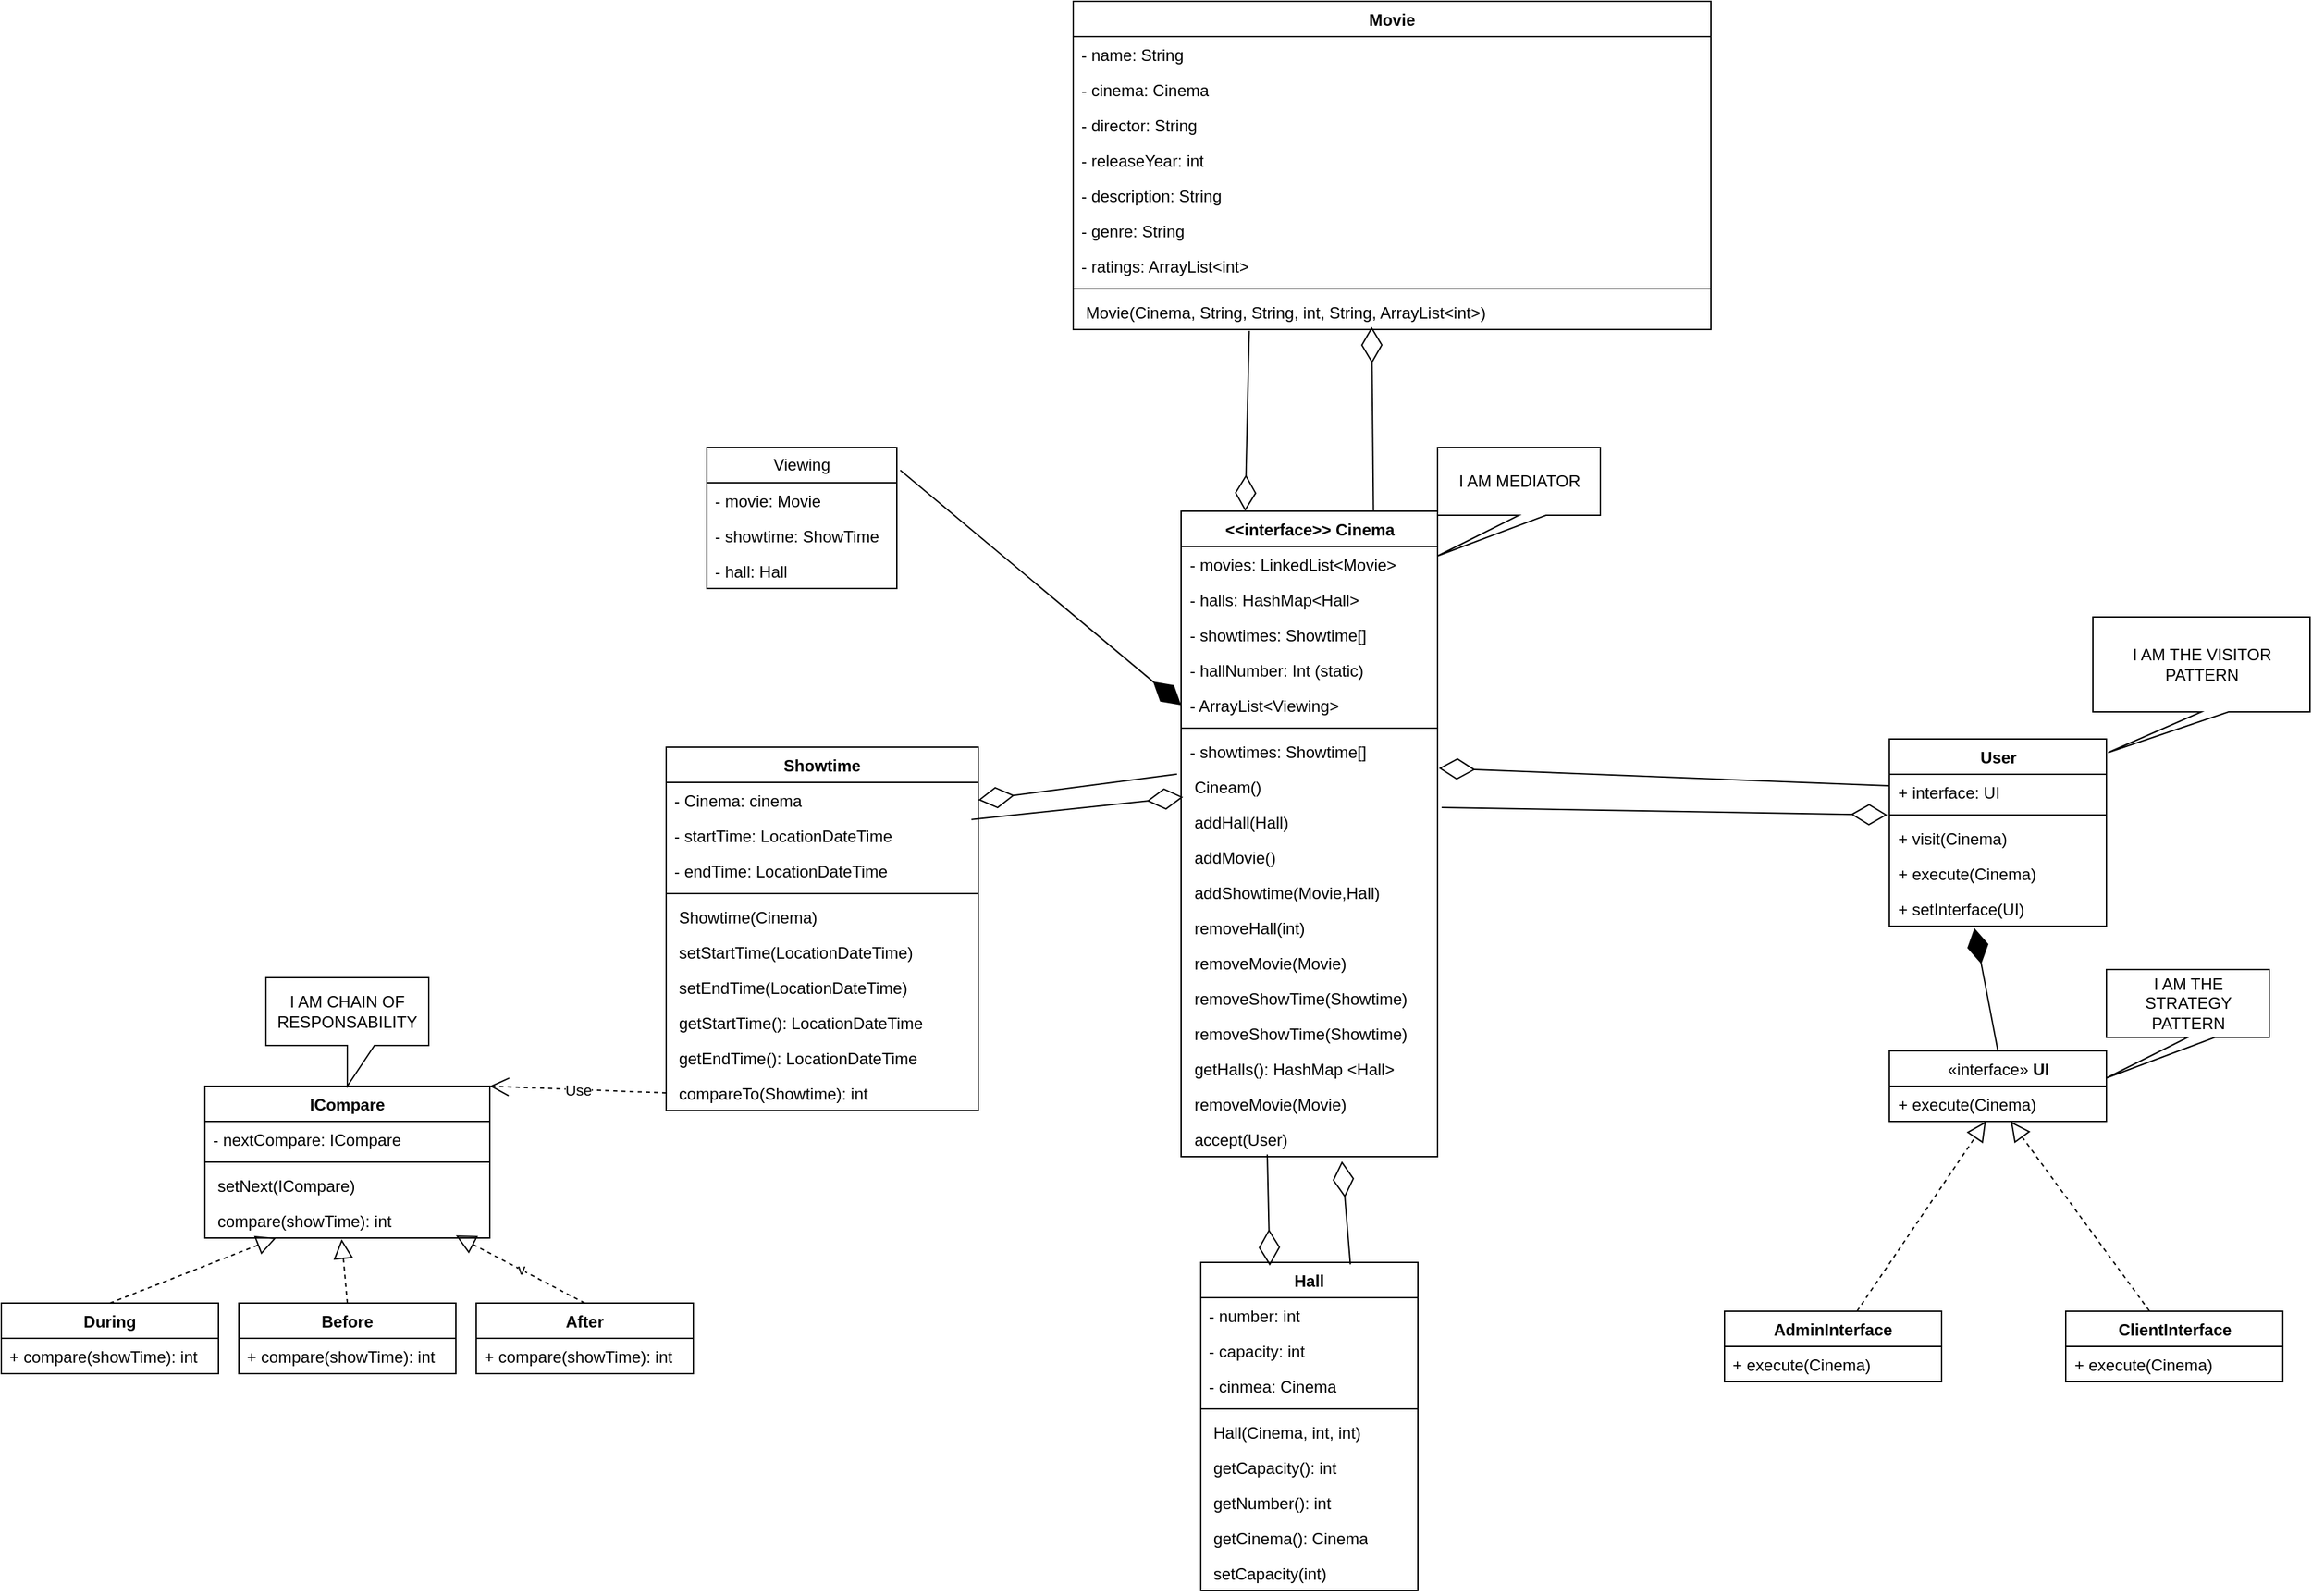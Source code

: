 <mxfile version="24.1.0" type="device">
  <diagram id="C5RBs43oDa-KdzZeNtuy" name="Page-1">
    <mxGraphModel dx="2293" dy="1103" grid="1" gridSize="10" guides="1" tooltips="1" connect="1" arrows="1" fold="1" page="1" pageScale="1" pageWidth="827" pageHeight="1169" math="0" shadow="0">
      <root>
        <mxCell id="WIyWlLk6GJQsqaUBKTNV-0" />
        <mxCell id="WIyWlLk6GJQsqaUBKTNV-1" parent="WIyWlLk6GJQsqaUBKTNV-0" />
        <mxCell id="U_Ke2qZbgTXEHlizMizu-0" value="&amp;lt;&amp;lt;interface&amp;gt;&amp;gt; Cinema" style="swimlane;fontStyle=1;align=center;verticalAlign=top;childLayout=stackLayout;horizontal=1;startSize=26;horizontalStack=0;resizeParent=1;resizeParentMax=0;resizeLast=0;collapsible=1;marginBottom=0;whiteSpace=wrap;html=1;" parent="WIyWlLk6GJQsqaUBKTNV-1" vertex="1">
          <mxGeometry x="389.5" y="396" width="189" height="476" as="geometry" />
        </mxCell>
        <mxCell id="U_Ke2qZbgTXEHlizMizu-1" value="- movies: LinkedList&amp;lt;Movie&amp;gt;" style="text;strokeColor=none;fillColor=none;align=left;verticalAlign=top;spacingLeft=4;spacingRight=4;overflow=hidden;rotatable=0;points=[[0,0.5],[1,0.5]];portConstraint=eastwest;whiteSpace=wrap;html=1;" parent="U_Ke2qZbgTXEHlizMizu-0" vertex="1">
          <mxGeometry y="26" width="189" height="26" as="geometry" />
        </mxCell>
        <mxCell id="U_Ke2qZbgTXEHlizMizu-5" value="- halls: HashMap&amp;lt;Hall&amp;gt;" style="text;strokeColor=none;fillColor=none;align=left;verticalAlign=top;spacingLeft=4;spacingRight=4;overflow=hidden;rotatable=0;points=[[0,0.5],[1,0.5]];portConstraint=eastwest;whiteSpace=wrap;html=1;" parent="U_Ke2qZbgTXEHlizMizu-0" vertex="1">
          <mxGeometry y="52" width="189" height="26" as="geometry" />
        </mxCell>
        <mxCell id="AmjRBZyjDmxH0wTXtL1k-30" value="- showtimes: Showtime[]" style="text;strokeColor=none;fillColor=none;align=left;verticalAlign=top;spacingLeft=4;spacingRight=4;overflow=hidden;rotatable=0;points=[[0,0.5],[1,0.5]];portConstraint=eastwest;whiteSpace=wrap;html=1;" parent="U_Ke2qZbgTXEHlizMizu-0" vertex="1">
          <mxGeometry y="78" width="189" height="26" as="geometry" />
        </mxCell>
        <mxCell id="U_Ke2qZbgTXEHlizMizu-16" value="- hallNumber: Int (static)" style="text;strokeColor=none;fillColor=none;align=left;verticalAlign=top;spacingLeft=4;spacingRight=4;overflow=hidden;rotatable=0;points=[[0,0.5],[1,0.5]];portConstraint=eastwest;whiteSpace=wrap;html=1;" parent="U_Ke2qZbgTXEHlizMizu-0" vertex="1">
          <mxGeometry y="104" width="189" height="26" as="geometry" />
        </mxCell>
        <mxCell id="ZvDFuCLrlgMTIvJNmSoZ-6" value="- ArrayList&amp;lt;Viewing&amp;gt;" style="text;strokeColor=none;fillColor=none;align=left;verticalAlign=top;spacingLeft=4;spacingRight=4;overflow=hidden;rotatable=0;points=[[0,0.5],[1,0.5]];portConstraint=eastwest;whiteSpace=wrap;html=1;" parent="U_Ke2qZbgTXEHlizMizu-0" vertex="1">
          <mxGeometry y="130" width="189" height="26" as="geometry" />
        </mxCell>
        <mxCell id="U_Ke2qZbgTXEHlizMizu-2" value="" style="line;strokeWidth=1;fillColor=none;align=left;verticalAlign=middle;spacingTop=-1;spacingLeft=3;spacingRight=3;rotatable=0;labelPosition=right;points=[];portConstraint=eastwest;strokeColor=inherit;" parent="U_Ke2qZbgTXEHlizMizu-0" vertex="1">
          <mxGeometry y="156" width="189" height="8" as="geometry" />
        </mxCell>
        <mxCell id="U_Ke2qZbgTXEHlizMizu-15" value="- showtimes: Showtime[]" style="text;strokeColor=none;fillColor=none;align=left;verticalAlign=top;spacingLeft=4;spacingRight=4;overflow=hidden;rotatable=0;points=[[0,0.5],[1,0.5]];portConstraint=eastwest;whiteSpace=wrap;html=1;" parent="U_Ke2qZbgTXEHlizMizu-0" vertex="1">
          <mxGeometry y="164" width="189" height="26" as="geometry" />
        </mxCell>
        <mxCell id="U_Ke2qZbgTXEHlizMizu-94" value="&amp;nbsp;Cineam()" style="text;strokeColor=none;fillColor=none;align=left;verticalAlign=top;spacingLeft=4;spacingRight=4;overflow=hidden;rotatable=0;points=[[0,0.5],[1,0.5]];portConstraint=eastwest;whiteSpace=wrap;html=1;" parent="U_Ke2qZbgTXEHlizMizu-0" vertex="1">
          <mxGeometry y="190" width="189" height="26" as="geometry" />
        </mxCell>
        <mxCell id="U_Ke2qZbgTXEHlizMizu-41" value="&amp;nbsp;addHall(Hall)" style="text;strokeColor=none;fillColor=none;align=left;verticalAlign=top;spacingLeft=4;spacingRight=4;overflow=hidden;rotatable=0;points=[[0,0.5],[1,0.5]];portConstraint=eastwest;whiteSpace=wrap;html=1;" parent="U_Ke2qZbgTXEHlizMizu-0" vertex="1">
          <mxGeometry y="216" width="189" height="26" as="geometry" />
        </mxCell>
        <mxCell id="U_Ke2qZbgTXEHlizMizu-3" value="&amp;nbsp;addMovie()" style="text;strokeColor=none;fillColor=none;align=left;verticalAlign=top;spacingLeft=4;spacingRight=4;overflow=hidden;rotatable=0;points=[[0,0.5],[1,0.5]];portConstraint=eastwest;whiteSpace=wrap;html=1;" parent="U_Ke2qZbgTXEHlizMizu-0" vertex="1">
          <mxGeometry y="242" width="189" height="26" as="geometry" />
        </mxCell>
        <mxCell id="U_Ke2qZbgTXEHlizMizu-95" value="&amp;nbsp;addShowtime(Movie,Hall)" style="text;strokeColor=none;fillColor=none;align=left;verticalAlign=top;spacingLeft=4;spacingRight=4;overflow=hidden;rotatable=0;points=[[0,0.5],[1,0.5]];portConstraint=eastwest;whiteSpace=wrap;html=1;" parent="U_Ke2qZbgTXEHlizMizu-0" vertex="1">
          <mxGeometry y="268" width="189" height="26" as="geometry" />
        </mxCell>
        <mxCell id="U_Ke2qZbgTXEHlizMizu-42" value="&amp;nbsp;removeHall(int)" style="text;strokeColor=none;fillColor=none;align=left;verticalAlign=top;spacingLeft=4;spacingRight=4;overflow=hidden;rotatable=0;points=[[0,0.5],[1,0.5]];portConstraint=eastwest;whiteSpace=wrap;html=1;" parent="U_Ke2qZbgTXEHlizMizu-0" vertex="1">
          <mxGeometry y="294" width="189" height="26" as="geometry" />
        </mxCell>
        <mxCell id="U_Ke2qZbgTXEHlizMizu-96" value="&amp;nbsp;removeMovie(Movie)" style="text;strokeColor=none;fillColor=none;align=left;verticalAlign=top;spacingLeft=4;spacingRight=4;overflow=hidden;rotatable=0;points=[[0,0.5],[1,0.5]];portConstraint=eastwest;whiteSpace=wrap;html=1;" parent="U_Ke2qZbgTXEHlizMizu-0" vertex="1">
          <mxGeometry y="320" width="189" height="26" as="geometry" />
        </mxCell>
        <mxCell id="U_Ke2qZbgTXEHlizMizu-111" value="&amp;nbsp;removeShowTime(Showtime)" style="text;strokeColor=none;fillColor=none;align=left;verticalAlign=top;spacingLeft=4;spacingRight=4;overflow=hidden;rotatable=0;points=[[0,0.5],[1,0.5]];portConstraint=eastwest;whiteSpace=wrap;html=1;" parent="U_Ke2qZbgTXEHlizMizu-0" vertex="1">
          <mxGeometry y="346" width="189" height="26" as="geometry" />
        </mxCell>
        <mxCell id="U_Ke2qZbgTXEHlizMizu-112" value="&amp;nbsp;removeShowTime(Showtime)" style="text;strokeColor=none;fillColor=none;align=left;verticalAlign=top;spacingLeft=4;spacingRight=4;overflow=hidden;rotatable=0;points=[[0,0.5],[1,0.5]];portConstraint=eastwest;whiteSpace=wrap;html=1;" parent="U_Ke2qZbgTXEHlizMizu-0" vertex="1">
          <mxGeometry y="372" width="189" height="26" as="geometry" />
        </mxCell>
        <mxCell id="U_Ke2qZbgTXEHlizMizu-113" value="&amp;nbsp;getHalls(): HashMap &amp;lt;Hall&amp;gt;" style="text;strokeColor=none;fillColor=none;align=left;verticalAlign=top;spacingLeft=4;spacingRight=4;overflow=hidden;rotatable=0;points=[[0,0.5],[1,0.5]];portConstraint=eastwest;whiteSpace=wrap;html=1;" parent="U_Ke2qZbgTXEHlizMizu-0" vertex="1">
          <mxGeometry y="398" width="189" height="26" as="geometry" />
        </mxCell>
        <mxCell id="gAdjI-YeTHlBK7F6N_ji-7" value="&amp;nbsp;removeMovie(Movie)" style="text;strokeColor=none;fillColor=none;align=left;verticalAlign=top;spacingLeft=4;spacingRight=4;overflow=hidden;rotatable=0;points=[[0,0.5],[1,0.5]];portConstraint=eastwest;whiteSpace=wrap;html=1;" parent="U_Ke2qZbgTXEHlizMizu-0" vertex="1">
          <mxGeometry y="424" width="189" height="26" as="geometry" />
        </mxCell>
        <mxCell id="AmjRBZyjDmxH0wTXtL1k-6" value="&amp;nbsp;accept(User)" style="text;strokeColor=none;fillColor=none;align=left;verticalAlign=top;spacingLeft=4;spacingRight=4;overflow=hidden;rotatable=0;points=[[0,0.5],[1,0.5]];portConstraint=eastwest;whiteSpace=wrap;html=1;" parent="U_Ke2qZbgTXEHlizMizu-0" vertex="1">
          <mxGeometry y="450" width="189" height="26" as="geometry" />
        </mxCell>
        <mxCell id="U_Ke2qZbgTXEHlizMizu-6" value="Movie" style="swimlane;fontStyle=1;align=center;verticalAlign=top;childLayout=stackLayout;horizontal=1;startSize=26;horizontalStack=0;resizeParent=1;resizeParentMax=0;resizeLast=0;collapsible=1;marginBottom=0;whiteSpace=wrap;html=1;" parent="WIyWlLk6GJQsqaUBKTNV-1" vertex="1">
          <mxGeometry x="310" y="20" width="470" height="242" as="geometry" />
        </mxCell>
        <mxCell id="U_Ke2qZbgTXEHlizMizu-29" value="- name: String" style="text;strokeColor=none;fillColor=none;align=left;verticalAlign=top;spacingLeft=4;spacingRight=4;overflow=hidden;rotatable=0;points=[[0,0.5],[1,0.5]];portConstraint=eastwest;whiteSpace=wrap;html=1;" parent="U_Ke2qZbgTXEHlizMizu-6" vertex="1">
          <mxGeometry y="26" width="470" height="26" as="geometry" />
        </mxCell>
        <mxCell id="U_Ke2qZbgTXEHlizMizu-7" value="- cinema: Cinema" style="text;strokeColor=none;fillColor=none;align=left;verticalAlign=top;spacingLeft=4;spacingRight=4;overflow=hidden;rotatable=0;points=[[0,0.5],[1,0.5]];portConstraint=eastwest;whiteSpace=wrap;html=1;" parent="U_Ke2qZbgTXEHlizMizu-6" vertex="1">
          <mxGeometry y="52" width="470" height="26" as="geometry" />
        </mxCell>
        <mxCell id="U_Ke2qZbgTXEHlizMizu-8" value="- director: String" style="text;strokeColor=none;fillColor=none;align=left;verticalAlign=top;spacingLeft=4;spacingRight=4;overflow=hidden;rotatable=0;points=[[0,0.5],[1,0.5]];portConstraint=eastwest;whiteSpace=wrap;html=1;" parent="U_Ke2qZbgTXEHlizMizu-6" vertex="1">
          <mxGeometry y="78" width="470" height="26" as="geometry" />
        </mxCell>
        <mxCell id="U_Ke2qZbgTXEHlizMizu-11" value="- releaseYear: int" style="text;strokeColor=none;fillColor=none;align=left;verticalAlign=top;spacingLeft=4;spacingRight=4;overflow=hidden;rotatable=0;points=[[0,0.5],[1,0.5]];portConstraint=eastwest;whiteSpace=wrap;html=1;" parent="U_Ke2qZbgTXEHlizMizu-6" vertex="1">
          <mxGeometry y="104" width="470" height="26" as="geometry" />
        </mxCell>
        <mxCell id="U_Ke2qZbgTXEHlizMizu-12" value="- description: String" style="text;strokeColor=none;fillColor=none;align=left;verticalAlign=top;spacingLeft=4;spacingRight=4;overflow=hidden;rotatable=0;points=[[0,0.5],[1,0.5]];portConstraint=eastwest;whiteSpace=wrap;html=1;" parent="U_Ke2qZbgTXEHlizMizu-6" vertex="1">
          <mxGeometry y="130" width="470" height="26" as="geometry" />
        </mxCell>
        <mxCell id="U_Ke2qZbgTXEHlizMizu-13" value="- genre: String" style="text;strokeColor=none;fillColor=none;align=left;verticalAlign=top;spacingLeft=4;spacingRight=4;overflow=hidden;rotatable=0;points=[[0,0.5],[1,0.5]];portConstraint=eastwest;whiteSpace=wrap;html=1;" parent="U_Ke2qZbgTXEHlizMizu-6" vertex="1">
          <mxGeometry y="156" width="470" height="26" as="geometry" />
        </mxCell>
        <mxCell id="U_Ke2qZbgTXEHlizMizu-14" value="- ratings: ArrayList&amp;lt;int&amp;gt;" style="text;strokeColor=none;fillColor=none;align=left;verticalAlign=top;spacingLeft=4;spacingRight=4;overflow=hidden;rotatable=0;points=[[0,0.5],[1,0.5]];portConstraint=eastwest;whiteSpace=wrap;html=1;" parent="U_Ke2qZbgTXEHlizMizu-6" vertex="1">
          <mxGeometry y="182" width="470" height="26" as="geometry" />
        </mxCell>
        <mxCell id="U_Ke2qZbgTXEHlizMizu-9" value="" style="line;strokeWidth=1;fillColor=none;align=left;verticalAlign=middle;spacingTop=-1;spacingLeft=3;spacingRight=3;rotatable=0;labelPosition=right;points=[];portConstraint=eastwest;strokeColor=inherit;" parent="U_Ke2qZbgTXEHlizMizu-6" vertex="1">
          <mxGeometry y="208" width="470" height="8" as="geometry" />
        </mxCell>
        <mxCell id="U_Ke2qZbgTXEHlizMizu-40" value="&amp;nbsp;Movie(Cinema, String, String, int, String, ArrayList&amp;lt;int&amp;gt;)" style="text;strokeColor=none;fillColor=none;align=left;verticalAlign=top;spacingLeft=4;spacingRight=4;overflow=hidden;rotatable=0;points=[[0,0.5],[1,0.5]];portConstraint=eastwest;whiteSpace=wrap;html=1;" parent="U_Ke2qZbgTXEHlizMizu-6" vertex="1">
          <mxGeometry y="216" width="470" height="26" as="geometry" />
        </mxCell>
        <mxCell id="U_Ke2qZbgTXEHlizMizu-21" value="Hall" style="swimlane;fontStyle=1;align=center;verticalAlign=top;childLayout=stackLayout;horizontal=1;startSize=26;horizontalStack=0;resizeParent=1;resizeParentMax=0;resizeLast=0;collapsible=1;marginBottom=0;whiteSpace=wrap;html=1;" parent="WIyWlLk6GJQsqaUBKTNV-1" vertex="1">
          <mxGeometry x="404" y="950" width="160" height="242" as="geometry" />
        </mxCell>
        <mxCell id="U_Ke2qZbgTXEHlizMizu-22" value="- number: int" style="text;strokeColor=none;fillColor=none;align=left;verticalAlign=top;spacingLeft=4;spacingRight=4;overflow=hidden;rotatable=0;points=[[0,0.5],[1,0.5]];portConstraint=eastwest;whiteSpace=wrap;html=1;" parent="U_Ke2qZbgTXEHlizMizu-21" vertex="1">
          <mxGeometry y="26" width="160" height="26" as="geometry" />
        </mxCell>
        <mxCell id="U_Ke2qZbgTXEHlizMizu-82" value="- capacity: int" style="text;strokeColor=none;fillColor=none;align=left;verticalAlign=top;spacingLeft=4;spacingRight=4;overflow=hidden;rotatable=0;points=[[0,0.5],[1,0.5]];portConstraint=eastwest;whiteSpace=wrap;html=1;" parent="U_Ke2qZbgTXEHlizMizu-21" vertex="1">
          <mxGeometry y="52" width="160" height="26" as="geometry" />
        </mxCell>
        <mxCell id="U_Ke2qZbgTXEHlizMizu-36" value="- cinmea: Cinema" style="text;strokeColor=none;fillColor=none;align=left;verticalAlign=top;spacingLeft=4;spacingRight=4;overflow=hidden;rotatable=0;points=[[0,0.5],[1,0.5]];portConstraint=eastwest;whiteSpace=wrap;html=1;" parent="U_Ke2qZbgTXEHlizMizu-21" vertex="1">
          <mxGeometry y="78" width="160" height="26" as="geometry" />
        </mxCell>
        <mxCell id="U_Ke2qZbgTXEHlizMizu-23" value="" style="line;strokeWidth=1;fillColor=none;align=left;verticalAlign=middle;spacingTop=-1;spacingLeft=3;spacingRight=3;rotatable=0;labelPosition=right;points=[];portConstraint=eastwest;strokeColor=inherit;" parent="U_Ke2qZbgTXEHlizMizu-21" vertex="1">
          <mxGeometry y="104" width="160" height="8" as="geometry" />
        </mxCell>
        <mxCell id="U_Ke2qZbgTXEHlizMizu-24" value="&amp;nbsp;Hall(Cinema, int, int)" style="text;strokeColor=none;fillColor=none;align=left;verticalAlign=top;spacingLeft=4;spacingRight=4;overflow=hidden;rotatable=0;points=[[0,0.5],[1,0.5]];portConstraint=eastwest;whiteSpace=wrap;html=1;" parent="U_Ke2qZbgTXEHlizMizu-21" vertex="1">
          <mxGeometry y="112" width="160" height="26" as="geometry" />
        </mxCell>
        <mxCell id="U_Ke2qZbgTXEHlizMizu-83" value="&amp;nbsp;getCapacity(): int" style="text;strokeColor=none;fillColor=none;align=left;verticalAlign=top;spacingLeft=4;spacingRight=4;overflow=hidden;rotatable=0;points=[[0,0.5],[1,0.5]];portConstraint=eastwest;whiteSpace=wrap;html=1;" parent="U_Ke2qZbgTXEHlizMizu-21" vertex="1">
          <mxGeometry y="138" width="160" height="26" as="geometry" />
        </mxCell>
        <mxCell id="U_Ke2qZbgTXEHlizMizu-91" value="&amp;nbsp;getNumber(): int" style="text;strokeColor=none;fillColor=none;align=left;verticalAlign=top;spacingLeft=4;spacingRight=4;overflow=hidden;rotatable=0;points=[[0,0.5],[1,0.5]];portConstraint=eastwest;whiteSpace=wrap;html=1;" parent="U_Ke2qZbgTXEHlizMizu-21" vertex="1">
          <mxGeometry y="164" width="160" height="26" as="geometry" />
        </mxCell>
        <mxCell id="U_Ke2qZbgTXEHlizMizu-92" value="&amp;nbsp;getCinema(): Cinema" style="text;strokeColor=none;fillColor=none;align=left;verticalAlign=top;spacingLeft=4;spacingRight=4;overflow=hidden;rotatable=0;points=[[0,0.5],[1,0.5]];portConstraint=eastwest;whiteSpace=wrap;html=1;" parent="U_Ke2qZbgTXEHlizMizu-21" vertex="1">
          <mxGeometry y="190" width="160" height="26" as="geometry" />
        </mxCell>
        <mxCell id="U_Ke2qZbgTXEHlizMizu-93" value="&amp;nbsp;setCapacity(int)" style="text;strokeColor=none;fillColor=none;align=left;verticalAlign=top;spacingLeft=4;spacingRight=4;overflow=hidden;rotatable=0;points=[[0,0.5],[1,0.5]];portConstraint=eastwest;whiteSpace=wrap;html=1;" parent="U_Ke2qZbgTXEHlizMizu-21" vertex="1">
          <mxGeometry y="216" width="160" height="26" as="geometry" />
        </mxCell>
        <mxCell id="U_Ke2qZbgTXEHlizMizu-25" value="Showtime" style="swimlane;fontStyle=1;align=center;verticalAlign=top;childLayout=stackLayout;horizontal=1;startSize=26;horizontalStack=0;resizeParent=1;resizeParentMax=0;resizeLast=0;collapsible=1;marginBottom=0;whiteSpace=wrap;html=1;" parent="WIyWlLk6GJQsqaUBKTNV-1" vertex="1">
          <mxGeometry x="10" y="570" width="230" height="268" as="geometry" />
        </mxCell>
        <mxCell id="U_Ke2qZbgTXEHlizMizu-44" value="- Cinema: cinema" style="text;strokeColor=none;fillColor=none;align=left;verticalAlign=top;spacingLeft=4;spacingRight=4;overflow=hidden;rotatable=0;points=[[0,0.5],[1,0.5]];portConstraint=eastwest;whiteSpace=wrap;html=1;" parent="U_Ke2qZbgTXEHlizMizu-25" vertex="1">
          <mxGeometry y="26" width="230" height="26" as="geometry" />
        </mxCell>
        <mxCell id="U_Ke2qZbgTXEHlizMizu-26" value="- startTime: LocationDateTime" style="text;strokeColor=none;fillColor=none;align=left;verticalAlign=top;spacingLeft=4;spacingRight=4;overflow=hidden;rotatable=0;points=[[0,0.5],[1,0.5]];portConstraint=eastwest;whiteSpace=wrap;html=1;" parent="U_Ke2qZbgTXEHlizMizu-25" vertex="1">
          <mxGeometry y="52" width="230" height="26" as="geometry" />
        </mxCell>
        <mxCell id="U_Ke2qZbgTXEHlizMizu-46" value="- endTime: LocationDateTime" style="text;strokeColor=none;fillColor=none;align=left;verticalAlign=top;spacingLeft=4;spacingRight=4;overflow=hidden;rotatable=0;points=[[0,0.5],[1,0.5]];portConstraint=eastwest;whiteSpace=wrap;html=1;" parent="U_Ke2qZbgTXEHlizMizu-25" vertex="1">
          <mxGeometry y="78" width="230" height="26" as="geometry" />
        </mxCell>
        <mxCell id="U_Ke2qZbgTXEHlizMizu-27" value="" style="line;strokeWidth=1;fillColor=none;align=left;verticalAlign=middle;spacingTop=-1;spacingLeft=3;spacingRight=3;rotatable=0;labelPosition=right;points=[];portConstraint=eastwest;strokeColor=inherit;" parent="U_Ke2qZbgTXEHlizMizu-25" vertex="1">
          <mxGeometry y="104" width="230" height="8" as="geometry" />
        </mxCell>
        <mxCell id="U_Ke2qZbgTXEHlizMizu-28" value="&amp;nbsp;Showtime(Cinema)" style="text;strokeColor=none;fillColor=none;align=left;verticalAlign=top;spacingLeft=4;spacingRight=4;overflow=hidden;rotatable=0;points=[[0,0.5],[1,0.5]];portConstraint=eastwest;whiteSpace=wrap;html=1;" parent="U_Ke2qZbgTXEHlizMizu-25" vertex="1">
          <mxGeometry y="112" width="230" height="26" as="geometry" />
        </mxCell>
        <mxCell id="U_Ke2qZbgTXEHlizMizu-47" value="&amp;nbsp;setStartTime(LocationDateTime)" style="text;strokeColor=none;fillColor=none;align=left;verticalAlign=top;spacingLeft=4;spacingRight=4;overflow=hidden;rotatable=0;points=[[0,0.5],[1,0.5]];portConstraint=eastwest;whiteSpace=wrap;html=1;" parent="U_Ke2qZbgTXEHlizMizu-25" vertex="1">
          <mxGeometry y="138" width="230" height="26" as="geometry" />
        </mxCell>
        <mxCell id="U_Ke2qZbgTXEHlizMizu-48" value="&amp;nbsp;setEndTime(LocationDateTime)" style="text;strokeColor=none;fillColor=none;align=left;verticalAlign=top;spacingLeft=4;spacingRight=4;overflow=hidden;rotatable=0;points=[[0,0.5],[1,0.5]];portConstraint=eastwest;whiteSpace=wrap;html=1;" parent="U_Ke2qZbgTXEHlizMizu-25" vertex="1">
          <mxGeometry y="164" width="230" height="26" as="geometry" />
        </mxCell>
        <mxCell id="U_Ke2qZbgTXEHlizMizu-57" value="&amp;nbsp;getStartTime(): LocationDateTime" style="text;strokeColor=none;fillColor=none;align=left;verticalAlign=top;spacingLeft=4;spacingRight=4;overflow=hidden;rotatable=0;points=[[0,0.5],[1,0.5]];portConstraint=eastwest;whiteSpace=wrap;html=1;" parent="U_Ke2qZbgTXEHlizMizu-25" vertex="1">
          <mxGeometry y="190" width="230" height="26" as="geometry" />
        </mxCell>
        <mxCell id="U_Ke2qZbgTXEHlizMizu-56" value="&amp;nbsp;getEndTime(): LocationDateTime" style="text;strokeColor=none;fillColor=none;align=left;verticalAlign=top;spacingLeft=4;spacingRight=4;overflow=hidden;rotatable=0;points=[[0,0.5],[1,0.5]];portConstraint=eastwest;whiteSpace=wrap;html=1;" parent="U_Ke2qZbgTXEHlizMizu-25" vertex="1">
          <mxGeometry y="216" width="230" height="26" as="geometry" />
        </mxCell>
        <mxCell id="U_Ke2qZbgTXEHlizMizu-49" value="&amp;nbsp;compareTo(Showtime): int" style="text;strokeColor=none;fillColor=none;align=left;verticalAlign=top;spacingLeft=4;spacingRight=4;overflow=hidden;rotatable=0;points=[[0,0.5],[1,0.5]];portConstraint=eastwest;whiteSpace=wrap;html=1;" parent="U_Ke2qZbgTXEHlizMizu-25" vertex="1">
          <mxGeometry y="242" width="230" height="26" as="geometry" />
        </mxCell>
        <mxCell id="U_Ke2qZbgTXEHlizMizu-31" value="" style="endArrow=diamondThin;endFill=0;endSize=24;html=1;rounded=0;entryX=0.25;entryY=0;entryDx=0;entryDy=0;exitX=0.276;exitY=1.038;exitDx=0;exitDy=0;exitPerimeter=0;" parent="WIyWlLk6GJQsqaUBKTNV-1" source="U_Ke2qZbgTXEHlizMizu-40" target="U_Ke2qZbgTXEHlizMizu-0" edge="1">
          <mxGeometry width="160" relative="1" as="geometry">
            <mxPoint x="434" y="423" as="sourcePoint" />
            <mxPoint x="461.91" y="491.87" as="targetPoint" />
          </mxGeometry>
        </mxCell>
        <mxCell id="U_Ke2qZbgTXEHlizMizu-32" value="" style="endArrow=diamondThin;endFill=0;endSize=24;html=1;rounded=0;exitX=0.75;exitY=0;exitDx=0;exitDy=0;entryX=0.468;entryY=0.923;entryDx=0;entryDy=0;entryPerimeter=0;" parent="WIyWlLk6GJQsqaUBKTNV-1" source="U_Ke2qZbgTXEHlizMizu-0" target="U_Ke2qZbgTXEHlizMizu-40" edge="1">
          <mxGeometry width="160" relative="1" as="geometry">
            <mxPoint x="514.23" y="478.75" as="sourcePoint" />
            <mxPoint x="529" y="410" as="targetPoint" />
          </mxGeometry>
        </mxCell>
        <mxCell id="U_Ke2qZbgTXEHlizMizu-34" value="" style="endArrow=diamondThin;endFill=0;endSize=24;html=1;rounded=0;entryX=0.318;entryY=0.01;entryDx=0;entryDy=0;exitX=0.336;exitY=0.936;exitDx=0;exitDy=0;exitPerimeter=0;entryPerimeter=0;" parent="WIyWlLk6GJQsqaUBKTNV-1" source="AmjRBZyjDmxH0wTXtL1k-6" target="U_Ke2qZbgTXEHlizMizu-21" edge="1">
          <mxGeometry width="160" relative="1" as="geometry">
            <mxPoint x="457.162" y="815.144" as="sourcePoint" />
            <mxPoint x="482" y="610" as="targetPoint" />
          </mxGeometry>
        </mxCell>
        <mxCell id="U_Ke2qZbgTXEHlizMizu-35" value="" style="endArrow=diamondThin;endFill=0;endSize=24;html=1;rounded=0;exitX=0.689;exitY=0.006;exitDx=0;exitDy=0;exitPerimeter=0;entryX=0.627;entryY=1.128;entryDx=0;entryDy=0;entryPerimeter=0;" parent="WIyWlLk6GJQsqaUBKTNV-1" source="U_Ke2qZbgTXEHlizMizu-21" target="AmjRBZyjDmxH0wTXtL1k-6" edge="1">
          <mxGeometry width="160" relative="1" as="geometry">
            <mxPoint x="550" y="620" as="sourcePoint" />
            <mxPoint x="509.515" y="814.39" as="targetPoint" />
          </mxGeometry>
        </mxCell>
        <mxCell id="U_Ke2qZbgTXEHlizMizu-38" value="" style="endArrow=diamondThin;endFill=0;endSize=24;html=1;rounded=0;entryX=1;entryY=0.5;entryDx=0;entryDy=0;exitX=-0.016;exitY=0.151;exitDx=0;exitDy=0;exitPerimeter=0;" parent="WIyWlLk6GJQsqaUBKTNV-1" source="U_Ke2qZbgTXEHlizMizu-94" target="U_Ke2qZbgTXEHlizMizu-44" edge="1">
          <mxGeometry width="160" relative="1" as="geometry">
            <mxPoint x="390" y="577" as="sourcePoint" />
            <mxPoint x="510" y="60" as="targetPoint" />
          </mxGeometry>
        </mxCell>
        <mxCell id="U_Ke2qZbgTXEHlizMizu-43" value="" style="endArrow=diamondThin;endFill=0;endSize=24;html=1;rounded=0;exitX=0.978;exitY=0.053;exitDx=0;exitDy=0;exitPerimeter=0;entryX=0.008;entryY=-0.198;entryDx=0;entryDy=0;entryPerimeter=0;" parent="WIyWlLk6GJQsqaUBKTNV-1" source="U_Ke2qZbgTXEHlizMizu-26" target="U_Ke2qZbgTXEHlizMizu-41" edge="1">
          <mxGeometry width="160" relative="1" as="geometry">
            <mxPoint x="210" y="520" as="sourcePoint" />
            <mxPoint x="390" y="689" as="targetPoint" />
          </mxGeometry>
        </mxCell>
        <mxCell id="U_Ke2qZbgTXEHlizMizu-59" value="ICompare" style="swimlane;fontStyle=1;align=center;verticalAlign=top;childLayout=stackLayout;horizontal=1;startSize=26;horizontalStack=0;resizeParent=1;resizeParentMax=0;resizeLast=0;collapsible=1;marginBottom=0;whiteSpace=wrap;html=1;" parent="WIyWlLk6GJQsqaUBKTNV-1" vertex="1">
          <mxGeometry x="-330" y="820" width="210" height="112" as="geometry">
            <mxRectangle x="-320" y="720" width="100" height="30" as="alternateBounds" />
          </mxGeometry>
        </mxCell>
        <mxCell id="U_Ke2qZbgTXEHlizMizu-60" value="- nextCompare: ICompare" style="text;strokeColor=none;fillColor=none;align=left;verticalAlign=top;spacingLeft=4;spacingRight=4;overflow=hidden;rotatable=0;points=[[0,0.5],[1,0.5]];portConstraint=eastwest;whiteSpace=wrap;html=1;" parent="U_Ke2qZbgTXEHlizMizu-59" vertex="1">
          <mxGeometry y="26" width="210" height="26" as="geometry" />
        </mxCell>
        <mxCell id="U_Ke2qZbgTXEHlizMizu-61" value="" style="line;strokeWidth=1;fillColor=none;align=left;verticalAlign=middle;spacingTop=-1;spacingLeft=3;spacingRight=3;rotatable=0;labelPosition=right;points=[];portConstraint=eastwest;strokeColor=inherit;" parent="U_Ke2qZbgTXEHlizMizu-59" vertex="1">
          <mxGeometry y="52" width="210" height="8" as="geometry" />
        </mxCell>
        <mxCell id="U_Ke2qZbgTXEHlizMizu-63" value="&amp;nbsp;setNext(ICompare)&amp;nbsp;" style="text;strokeColor=none;fillColor=none;align=left;verticalAlign=top;spacingLeft=4;spacingRight=4;overflow=hidden;rotatable=0;points=[[0,0.5],[1,0.5]];portConstraint=eastwest;whiteSpace=wrap;html=1;" parent="U_Ke2qZbgTXEHlizMizu-59" vertex="1">
          <mxGeometry y="60" width="210" height="26" as="geometry" />
        </mxCell>
        <mxCell id="U_Ke2qZbgTXEHlizMizu-53" value="&amp;nbsp;compare(showTime): int&amp;nbsp;" style="text;strokeColor=none;fillColor=none;align=left;verticalAlign=top;spacingLeft=4;spacingRight=4;overflow=hidden;rotatable=0;points=[[0,0.5],[1,0.5]];portConstraint=eastwest;whiteSpace=wrap;html=1;" parent="U_Ke2qZbgTXEHlizMizu-59" vertex="1">
          <mxGeometry y="86" width="210" height="26" as="geometry" />
        </mxCell>
        <mxCell id="U_Ke2qZbgTXEHlizMizu-65" value="During" style="swimlane;fontStyle=1;align=center;verticalAlign=top;childLayout=stackLayout;horizontal=1;startSize=26;horizontalStack=0;resizeParent=1;resizeParentMax=0;resizeLast=0;collapsible=1;marginBottom=0;whiteSpace=wrap;html=1;" parent="WIyWlLk6GJQsqaUBKTNV-1" vertex="1">
          <mxGeometry x="-480" y="980" width="160" height="52" as="geometry" />
        </mxCell>
        <mxCell id="U_Ke2qZbgTXEHlizMizu-69" value="+ compare(showTime): int&amp;nbsp;" style="text;strokeColor=none;fillColor=none;align=left;verticalAlign=top;spacingLeft=4;spacingRight=4;overflow=hidden;rotatable=0;points=[[0,0.5],[1,0.5]];portConstraint=eastwest;whiteSpace=wrap;html=1;" parent="U_Ke2qZbgTXEHlizMizu-65" vertex="1">
          <mxGeometry y="26" width="160" height="26" as="geometry" />
        </mxCell>
        <mxCell id="U_Ke2qZbgTXEHlizMizu-71" value="" style="endArrow=block;dashed=1;endFill=0;endSize=12;html=1;rounded=0;exitX=0.5;exitY=0;exitDx=0;exitDy=0;entryX=0.25;entryY=1;entryDx=0;entryDy=0;" parent="WIyWlLk6GJQsqaUBKTNV-1" source="U_Ke2qZbgTXEHlizMizu-65" target="U_Ke2qZbgTXEHlizMizu-59" edge="1">
          <mxGeometry width="160" relative="1" as="geometry">
            <mxPoint x="220" y="850" as="sourcePoint" />
            <mxPoint x="380" y="850" as="targetPoint" />
          </mxGeometry>
        </mxCell>
        <mxCell id="U_Ke2qZbgTXEHlizMizu-72" value="Before" style="swimlane;fontStyle=1;align=center;verticalAlign=top;childLayout=stackLayout;horizontal=1;startSize=26;horizontalStack=0;resizeParent=1;resizeParentMax=0;resizeLast=0;collapsible=1;marginBottom=0;whiteSpace=wrap;html=1;" parent="WIyWlLk6GJQsqaUBKTNV-1" vertex="1">
          <mxGeometry x="-305" y="980" width="160" height="52" as="geometry" />
        </mxCell>
        <mxCell id="U_Ke2qZbgTXEHlizMizu-73" value="+ compare(showTime): int&amp;nbsp;" style="text;strokeColor=none;fillColor=none;align=left;verticalAlign=top;spacingLeft=4;spacingRight=4;overflow=hidden;rotatable=0;points=[[0,0.5],[1,0.5]];portConstraint=eastwest;whiteSpace=wrap;html=1;" parent="U_Ke2qZbgTXEHlizMizu-72" vertex="1">
          <mxGeometry y="26" width="160" height="26" as="geometry" />
        </mxCell>
        <mxCell id="U_Ke2qZbgTXEHlizMizu-74" value="After" style="swimlane;fontStyle=1;align=center;verticalAlign=top;childLayout=stackLayout;horizontal=1;startSize=26;horizontalStack=0;resizeParent=1;resizeParentMax=0;resizeLast=0;collapsible=1;marginBottom=0;whiteSpace=wrap;html=1;" parent="WIyWlLk6GJQsqaUBKTNV-1" vertex="1">
          <mxGeometry x="-130" y="980" width="160" height="52" as="geometry" />
        </mxCell>
        <mxCell id="U_Ke2qZbgTXEHlizMizu-75" value="+ compare(showTime): int&amp;nbsp;" style="text;strokeColor=none;fillColor=none;align=left;verticalAlign=top;spacingLeft=4;spacingRight=4;overflow=hidden;rotatable=0;points=[[0,0.5],[1,0.5]];portConstraint=eastwest;whiteSpace=wrap;html=1;" parent="U_Ke2qZbgTXEHlizMizu-74" vertex="1">
          <mxGeometry y="26" width="160" height="26" as="geometry" />
        </mxCell>
        <mxCell id="U_Ke2qZbgTXEHlizMizu-76" value="" style="endArrow=block;dashed=1;endFill=0;endSize=12;html=1;rounded=0;exitX=0.5;exitY=0;exitDx=0;exitDy=0;entryX=0.48;entryY=1.034;entryDx=0;entryDy=0;entryPerimeter=0;" parent="WIyWlLk6GJQsqaUBKTNV-1" source="U_Ke2qZbgTXEHlizMizu-72" target="U_Ke2qZbgTXEHlizMizu-53" edge="1">
          <mxGeometry width="160" relative="1" as="geometry">
            <mxPoint x="-390" y="990" as="sourcePoint" />
            <mxPoint x="-267" y="942" as="targetPoint" />
          </mxGeometry>
        </mxCell>
        <mxCell id="U_Ke2qZbgTXEHlizMizu-77" value="v" style="endArrow=block;dashed=1;endFill=0;endSize=12;html=1;rounded=0;exitX=0.5;exitY=0;exitDx=0;exitDy=0;entryX=0.881;entryY=0.928;entryDx=0;entryDy=0;entryPerimeter=0;" parent="WIyWlLk6GJQsqaUBKTNV-1" source="U_Ke2qZbgTXEHlizMizu-74" target="U_Ke2qZbgTXEHlizMizu-53" edge="1">
          <mxGeometry width="160" relative="1" as="geometry">
            <mxPoint x="-380" y="1000" as="sourcePoint" />
            <mxPoint x="-257" y="952" as="targetPoint" />
          </mxGeometry>
        </mxCell>
        <mxCell id="U_Ke2qZbgTXEHlizMizu-78" value="Use" style="endArrow=open;endSize=12;dashed=1;html=1;rounded=0;exitX=0;exitY=0.5;exitDx=0;exitDy=0;entryX=1;entryY=0;entryDx=0;entryDy=0;" parent="WIyWlLk6GJQsqaUBKTNV-1" source="U_Ke2qZbgTXEHlizMizu-49" target="U_Ke2qZbgTXEHlizMizu-59" edge="1">
          <mxGeometry width="160" relative="1" as="geometry">
            <mxPoint x="130" y="850" as="sourcePoint" />
            <mxPoint x="290" y="850" as="targetPoint" />
          </mxGeometry>
        </mxCell>
        <mxCell id="U_Ke2qZbgTXEHlizMizu-79" value="I AM CHAIN OF RESPONSABILITY" style="shape=callout;whiteSpace=wrap;html=1;perimeter=calloutPerimeter;" parent="WIyWlLk6GJQsqaUBKTNV-1" vertex="1">
          <mxGeometry x="-285" y="740" width="120" height="80" as="geometry" />
        </mxCell>
        <mxCell id="U_Ke2qZbgTXEHlizMizu-80" value="I AM MEDIATOR" style="shape=callout;whiteSpace=wrap;html=1;perimeter=calloutPerimeter;position2=0;" parent="WIyWlLk6GJQsqaUBKTNV-1" vertex="1">
          <mxGeometry x="578.5" y="349" width="120" height="80" as="geometry" />
        </mxCell>
        <mxCell id="gAdjI-YeTHlBK7F6N_ji-0" value="User" style="swimlane;fontStyle=1;align=center;verticalAlign=top;childLayout=stackLayout;horizontal=1;startSize=26;horizontalStack=0;resizeParent=1;resizeParentMax=0;resizeLast=0;collapsible=1;marginBottom=0;whiteSpace=wrap;html=1;" parent="WIyWlLk6GJQsqaUBKTNV-1" vertex="1">
          <mxGeometry x="911.5" y="564" width="160" height="138" as="geometry" />
        </mxCell>
        <mxCell id="gAdjI-YeTHlBK7F6N_ji-4" value="+ interface: UI" style="text;strokeColor=none;fillColor=none;align=left;verticalAlign=top;spacingLeft=4;spacingRight=4;overflow=hidden;rotatable=0;points=[[0,0.5],[1,0.5]];portConstraint=eastwest;whiteSpace=wrap;html=1;" parent="gAdjI-YeTHlBK7F6N_ji-0" vertex="1">
          <mxGeometry y="26" width="160" height="26" as="geometry" />
        </mxCell>
        <mxCell id="gAdjI-YeTHlBK7F6N_ji-2" value="" style="line;strokeWidth=1;fillColor=none;align=left;verticalAlign=middle;spacingTop=-1;spacingLeft=3;spacingRight=3;rotatable=0;labelPosition=right;points=[];portConstraint=eastwest;strokeColor=inherit;" parent="gAdjI-YeTHlBK7F6N_ji-0" vertex="1">
          <mxGeometry y="52" width="160" height="8" as="geometry" />
        </mxCell>
        <mxCell id="n_We6Cyjui0s1Dqes5qs-25" value="+ visit(Cinema)" style="text;strokeColor=none;fillColor=none;align=left;verticalAlign=top;spacingLeft=4;spacingRight=4;overflow=hidden;rotatable=0;points=[[0,0.5],[1,0.5]];portConstraint=eastwest;whiteSpace=wrap;html=1;" parent="gAdjI-YeTHlBK7F6N_ji-0" vertex="1">
          <mxGeometry y="60" width="160" height="26" as="geometry" />
        </mxCell>
        <mxCell id="n_We6Cyjui0s1Dqes5qs-28" value="+ execute(Cinema)" style="text;strokeColor=none;fillColor=none;align=left;verticalAlign=top;spacingLeft=4;spacingRight=4;overflow=hidden;rotatable=0;points=[[0,0.5],[1,0.5]];portConstraint=eastwest;whiteSpace=wrap;html=1;" parent="gAdjI-YeTHlBK7F6N_ji-0" vertex="1">
          <mxGeometry y="86" width="160" height="26" as="geometry" />
        </mxCell>
        <mxCell id="AmjRBZyjDmxH0wTXtL1k-32" value="+ setInterface(UI)" style="text;strokeColor=none;fillColor=none;align=left;verticalAlign=top;spacingLeft=4;spacingRight=4;overflow=hidden;rotatable=0;points=[[0,0.5],[1,0.5]];portConstraint=eastwest;whiteSpace=wrap;html=1;" parent="gAdjI-YeTHlBK7F6N_ji-0" vertex="1">
          <mxGeometry y="112" width="160" height="26" as="geometry" />
        </mxCell>
        <mxCell id="gAdjI-YeTHlBK7F6N_ji-6" value="" style="endArrow=diamondThin;endFill=0;endSize=24;html=1;rounded=0;exitX=1.016;exitY=0.096;exitDx=0;exitDy=0;exitPerimeter=0;" parent="WIyWlLk6GJQsqaUBKTNV-1" source="U_Ke2qZbgTXEHlizMizu-41" edge="1">
          <mxGeometry width="160" relative="1" as="geometry">
            <mxPoint x="410" y="720" as="sourcePoint" />
            <mxPoint x="910" y="620" as="targetPoint" />
          </mxGeometry>
        </mxCell>
        <mxCell id="gAdjI-YeTHlBK7F6N_ji-9" value="" style="endArrow=diamondThin;endFill=0;endSize=24;html=1;rounded=0;entryX=1.005;entryY=-0.019;entryDx=0;entryDy=0;entryPerimeter=0;exitX=0;exitY=0.25;exitDx=0;exitDy=0;" parent="WIyWlLk6GJQsqaUBKTNV-1" source="gAdjI-YeTHlBK7F6N_ji-0" target="U_Ke2qZbgTXEHlizMizu-94" edge="1">
          <mxGeometry width="160" relative="1" as="geometry">
            <mxPoint x="850" y="460" as="sourcePoint" />
            <mxPoint x="760" y="653" as="targetPoint" />
          </mxGeometry>
        </mxCell>
        <mxCell id="ZvDFuCLrlgMTIvJNmSoZ-0" value="I AM THE STRATEGY PATTERN" style="shape=callout;whiteSpace=wrap;html=1;perimeter=calloutPerimeter;position2=0;" parent="WIyWlLk6GJQsqaUBKTNV-1" vertex="1">
          <mxGeometry x="1071.5" y="734" width="120" height="80" as="geometry" />
        </mxCell>
        <mxCell id="ZvDFuCLrlgMTIvJNmSoZ-2" value="Viewing" style="swimlane;fontStyle=0;childLayout=stackLayout;horizontal=1;startSize=26;fillColor=none;horizontalStack=0;resizeParent=1;resizeParentMax=0;resizeLast=0;collapsible=1;marginBottom=0;whiteSpace=wrap;html=1;" parent="WIyWlLk6GJQsqaUBKTNV-1" vertex="1">
          <mxGeometry x="40" y="349" width="140" height="104" as="geometry" />
        </mxCell>
        <mxCell id="ZvDFuCLrlgMTIvJNmSoZ-3" value="- movie: Movie" style="text;strokeColor=none;fillColor=none;align=left;verticalAlign=top;spacingLeft=4;spacingRight=4;overflow=hidden;rotatable=0;points=[[0,0.5],[1,0.5]];portConstraint=eastwest;whiteSpace=wrap;html=1;" parent="ZvDFuCLrlgMTIvJNmSoZ-2" vertex="1">
          <mxGeometry y="26" width="140" height="26" as="geometry" />
        </mxCell>
        <mxCell id="ZvDFuCLrlgMTIvJNmSoZ-4" value="- showtime: ShowTime" style="text;strokeColor=none;fillColor=none;align=left;verticalAlign=top;spacingLeft=4;spacingRight=4;overflow=hidden;rotatable=0;points=[[0,0.5],[1,0.5]];portConstraint=eastwest;whiteSpace=wrap;html=1;" parent="ZvDFuCLrlgMTIvJNmSoZ-2" vertex="1">
          <mxGeometry y="52" width="140" height="26" as="geometry" />
        </mxCell>
        <mxCell id="ZvDFuCLrlgMTIvJNmSoZ-5" value="- hall: Hall" style="text;strokeColor=none;fillColor=none;align=left;verticalAlign=top;spacingLeft=4;spacingRight=4;overflow=hidden;rotatable=0;points=[[0,0.5],[1,0.5]];portConstraint=eastwest;whiteSpace=wrap;html=1;" parent="ZvDFuCLrlgMTIvJNmSoZ-2" vertex="1">
          <mxGeometry y="78" width="140" height="26" as="geometry" />
        </mxCell>
        <mxCell id="ZvDFuCLrlgMTIvJNmSoZ-8" value="" style="endArrow=diamondThin;endFill=1;endSize=24;html=1;rounded=0;exitX=1.018;exitY=0.161;exitDx=0;exitDy=0;exitPerimeter=0;entryX=0;entryY=0.5;entryDx=0;entryDy=0;" parent="WIyWlLk6GJQsqaUBKTNV-1" source="ZvDFuCLrlgMTIvJNmSoZ-2" target="ZvDFuCLrlgMTIvJNmSoZ-6" edge="1">
          <mxGeometry width="160" relative="1" as="geometry">
            <mxPoint x="440" y="580" as="sourcePoint" />
            <mxPoint x="600" y="580" as="targetPoint" />
          </mxGeometry>
        </mxCell>
        <mxCell id="ZvDFuCLrlgMTIvJNmSoZ-24" value="I AM THE VISITOR PATTERN" style="shape=callout;whiteSpace=wrap;html=1;perimeter=calloutPerimeter;position2=0.07;" parent="WIyWlLk6GJQsqaUBKTNV-1" vertex="1">
          <mxGeometry x="1061.5" y="474" width="160" height="100" as="geometry" />
        </mxCell>
        <mxCell id="n_We6Cyjui0s1Dqes5qs-4" value="&lt;span style=&quot;font-weight: 400;&quot;&gt;«interface»&amp;nbsp;&lt;/span&gt;&lt;b&gt;UI&lt;/b&gt;" style="swimlane;fontStyle=1;align=center;verticalAlign=top;childLayout=stackLayout;horizontal=1;startSize=26;horizontalStack=0;resizeParent=1;resizeParentMax=0;resizeLast=0;collapsible=1;marginBottom=0;whiteSpace=wrap;html=1;" parent="WIyWlLk6GJQsqaUBKTNV-1" vertex="1">
          <mxGeometry x="911.5" y="794" width="160" height="52" as="geometry" />
        </mxCell>
        <mxCell id="n_We6Cyjui0s1Dqes5qs-5" value="+ execute(Cinema)" style="text;strokeColor=none;fillColor=none;align=left;verticalAlign=top;spacingLeft=4;spacingRight=4;overflow=hidden;rotatable=0;points=[[0,0.5],[1,0.5]];portConstraint=eastwest;whiteSpace=wrap;html=1;" parent="n_We6Cyjui0s1Dqes5qs-4" vertex="1">
          <mxGeometry y="26" width="160" height="26" as="geometry" />
        </mxCell>
        <mxCell id="n_We6Cyjui0s1Dqes5qs-9" value="AdminInterface" style="swimlane;fontStyle=1;align=center;verticalAlign=top;childLayout=stackLayout;horizontal=1;startSize=26;horizontalStack=0;resizeParent=1;resizeParentMax=0;resizeLast=0;collapsible=1;marginBottom=0;whiteSpace=wrap;html=1;" parent="WIyWlLk6GJQsqaUBKTNV-1" vertex="1">
          <mxGeometry x="790" y="986" width="160" height="52" as="geometry" />
        </mxCell>
        <mxCell id="n_We6Cyjui0s1Dqes5qs-26" value="+ execute(Cinema)" style="text;strokeColor=none;fillColor=none;align=left;verticalAlign=top;spacingLeft=4;spacingRight=4;overflow=hidden;rotatable=0;points=[[0,0.5],[1,0.5]];portConstraint=eastwest;whiteSpace=wrap;html=1;" parent="n_We6Cyjui0s1Dqes5qs-9" vertex="1">
          <mxGeometry y="26" width="160" height="26" as="geometry" />
        </mxCell>
        <mxCell id="n_We6Cyjui0s1Dqes5qs-14" value="ClientInterface" style="swimlane;fontStyle=1;align=center;verticalAlign=top;childLayout=stackLayout;horizontal=1;startSize=26;horizontalStack=0;resizeParent=1;resizeParentMax=0;resizeLast=0;collapsible=1;marginBottom=0;whiteSpace=wrap;html=1;" parent="WIyWlLk6GJQsqaUBKTNV-1" vertex="1">
          <mxGeometry x="1041.5" y="986" width="160" height="52" as="geometry" />
        </mxCell>
        <mxCell id="n_We6Cyjui0s1Dqes5qs-27" value="+ execute(Cinema)" style="text;strokeColor=none;fillColor=none;align=left;verticalAlign=top;spacingLeft=4;spacingRight=4;overflow=hidden;rotatable=0;points=[[0,0.5],[1,0.5]];portConstraint=eastwest;whiteSpace=wrap;html=1;" parent="n_We6Cyjui0s1Dqes5qs-14" vertex="1">
          <mxGeometry y="26" width="160" height="26" as="geometry" />
        </mxCell>
        <mxCell id="n_We6Cyjui0s1Dqes5qs-20" value="" style="endArrow=block;dashed=1;endFill=0;endSize=12;html=1;rounded=0;" parent="WIyWlLk6GJQsqaUBKTNV-1" source="n_We6Cyjui0s1Dqes5qs-9" target="n_We6Cyjui0s1Dqes5qs-5" edge="1">
          <mxGeometry width="160" relative="1" as="geometry">
            <mxPoint x="871.5" y="944" as="sourcePoint" />
            <mxPoint x="957.58" y="871.012" as="targetPoint" />
          </mxGeometry>
        </mxCell>
        <mxCell id="n_We6Cyjui0s1Dqes5qs-21" value="" style="endArrow=block;dashed=1;endFill=0;endSize=12;html=1;rounded=0;exitX=0.385;exitY=-0.005;exitDx=0;exitDy=0;exitPerimeter=0;" parent="WIyWlLk6GJQsqaUBKTNV-1" source="n_We6Cyjui0s1Dqes5qs-14" target="n_We6Cyjui0s1Dqes5qs-5" edge="1">
          <mxGeometry width="160" relative="1" as="geometry">
            <mxPoint x="914.5" y="996" as="sourcePoint" />
            <mxPoint x="1028.46" y="874.002" as="targetPoint" />
          </mxGeometry>
        </mxCell>
        <mxCell id="YPNGlWdVaTOVPcr3R-Xt-1" value="" style="endArrow=diamondThin;endFill=1;endSize=24;html=1;rounded=0;entryX=0.392;entryY=1.055;entryDx=0;entryDy=0;entryPerimeter=0;exitX=0.5;exitY=0;exitDx=0;exitDy=0;" edge="1" parent="WIyWlLk6GJQsqaUBKTNV-1" source="n_We6Cyjui0s1Dqes5qs-4" target="AmjRBZyjDmxH0wTXtL1k-32">
          <mxGeometry width="160" relative="1" as="geometry">
            <mxPoint x="380" y="800" as="sourcePoint" />
            <mxPoint x="540" y="800" as="targetPoint" />
          </mxGeometry>
        </mxCell>
      </root>
    </mxGraphModel>
  </diagram>
</mxfile>
